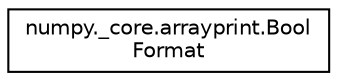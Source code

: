 digraph "Graphical Class Hierarchy"
{
 // LATEX_PDF_SIZE
  edge [fontname="Helvetica",fontsize="10",labelfontname="Helvetica",labelfontsize="10"];
  node [fontname="Helvetica",fontsize="10",shape=record];
  rankdir="LR";
  Node0 [label="numpy._core.arrayprint.Bool\lFormat",height=0.2,width=0.4,color="black", fillcolor="white", style="filled",URL="$classnumpy_1_1__core_1_1arrayprint_1_1BoolFormat.html",tooltip=" "];
}
